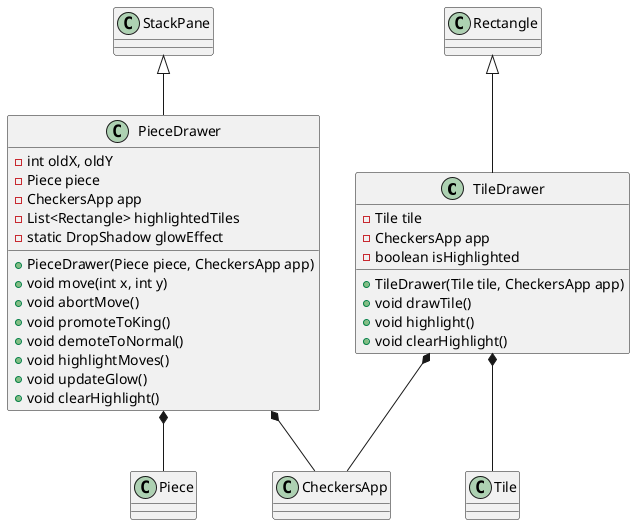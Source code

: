 @startuml
class TileDrawer extends Rectangle {
    - Tile tile
    - CheckersApp app
    - boolean isHighlighted
    + TileDrawer(Tile tile, CheckersApp app)
    + void drawTile()
    + void highlight()
    + void clearHighlight()
}

class PieceDrawer extends StackPane {
    - int oldX, oldY
    - Piece piece
    - CheckersApp app
    - List<Rectangle> highlightedTiles
    - static DropShadow glowEffect
    + PieceDrawer(Piece piece, CheckersApp app)
    + void move(int x, int y)
    + void abortMove()
    + void promoteToKing()
    + void demoteToNormal()
    + void highlightMoves()
    + void updateGlow()
    + void clearHighlight()
}

TileDrawer *-- Tile
PieceDrawer *-- Piece
PieceDrawer *-- CheckersApp
TileDrawer *-- CheckersApp
@enduml
